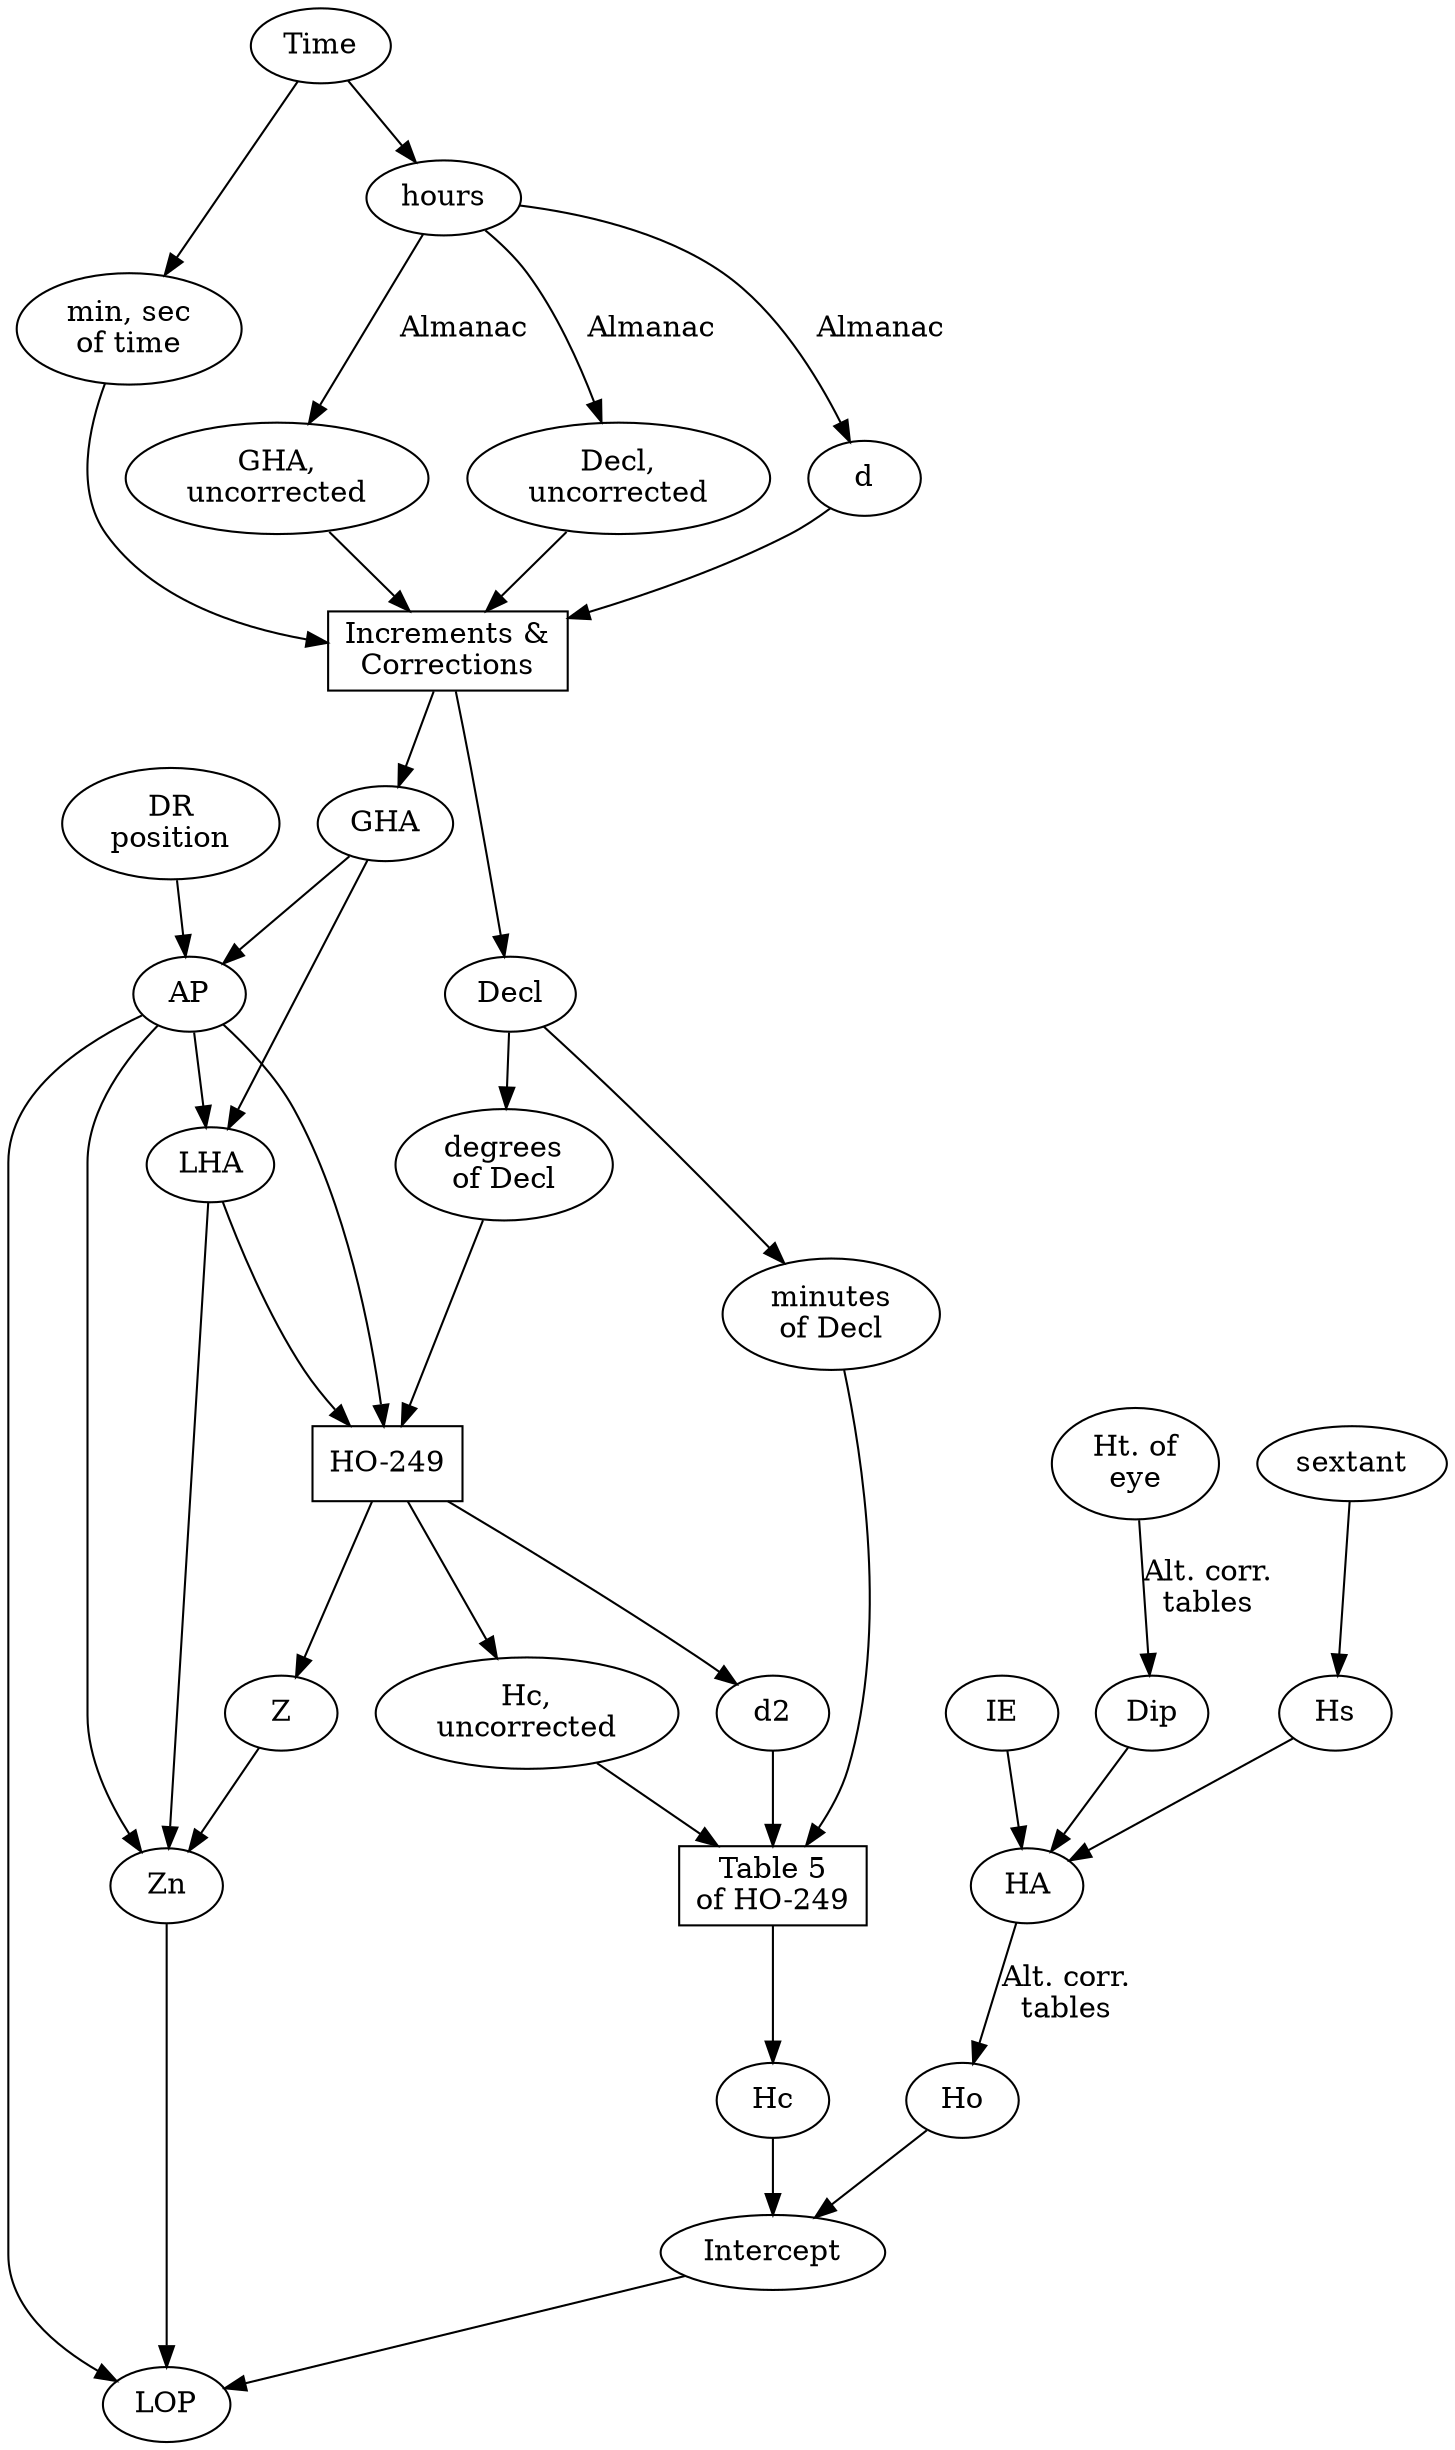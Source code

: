 digraph {

DR_pos [label="DR\nposition"]
Ht_of_eye [label="Ht. of\neye"]
HO_249 [label="HO-249"]

min_sec [label="min, sec\nof time"]
GHA_u [label="GHA,\nuncorrected"]
Decl_u [label="Decl,\nuncorrected"]
Decl_d [label="degrees\nof Decl"]
Decl_m [label="minutes\nof Decl"]
Hc_u [label="Hc,\nuncorrected"]

AP -> Zn
LHA -> Zn

sextant -> Hs
Hs -> HA
IE -> HA
Ht_of_eye -> Dip [label="Alt. corr.\ntables"]
Dip -> HA
HA -> Ho [label="Alt. corr.\ntables"]

Time -> hours
Time -> min_sec

hours -> GHA_u [label="Almanac"]
hours -> Decl_u [label="Almanac"]
hours -> d  [label="Almanac"]

ic [label="Increments &\nCorrections" shape="rectangle"]
min_sec -> ic
GHA_u -> ic
Decl_u -> ic
d -> ic
ic -> GHA
ic -> Decl

GHA -> AP
DR_pos -> AP
AP -> LHA
GHA -> LHA

HO_249 [shape="rectangle"]

AP -> HO_249
LHA -> HO_249

Decl -> Decl_d
Decl -> Decl_m
Decl_d -> HO_249

HO_249 -> Hc_u
HO_249 -> Z -> Zn
HO_249 -> d2

tab5 [label="Table 5\nof HO-249" shape="rectangle"]
Decl_m -> tab5
d2 -> tab5
Hc_u -> tab5
tab5 -> Hc

Ho -> Intercept
Hc -> Intercept

AP -> LOP
Zn -> LOP
Intercept -> LOP

}
